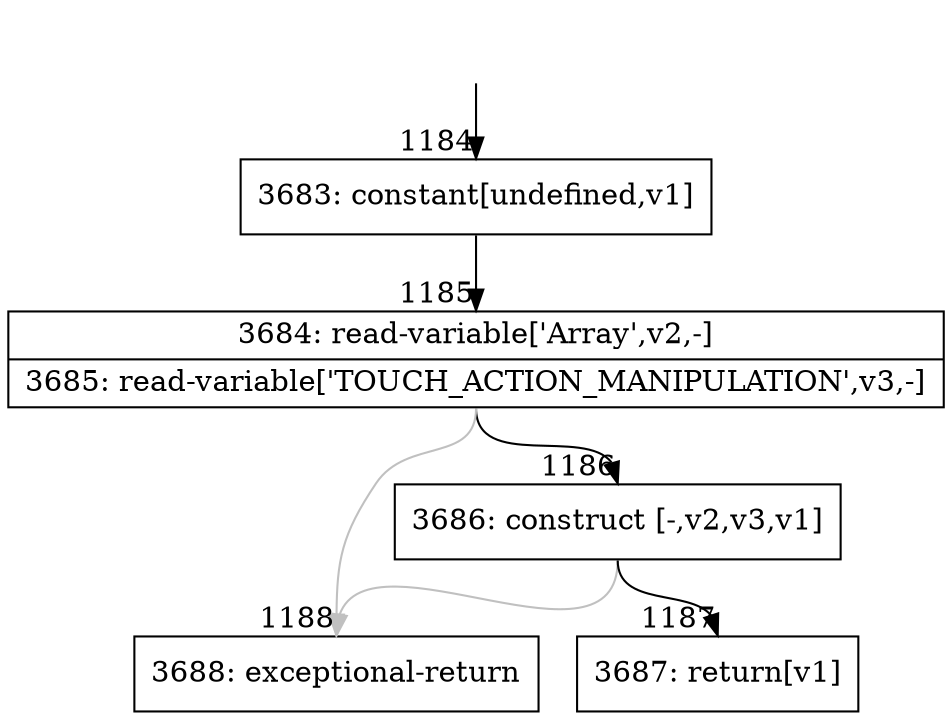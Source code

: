 digraph {
rankdir="TD"
BB_entry111[shape=none,label=""];
BB_entry111 -> BB1184 [tailport=s, headport=n, headlabel="    1184"]
BB1184 [shape=record label="{3683: constant[undefined,v1]}" ] 
BB1184 -> BB1185 [tailport=s, headport=n, headlabel="      1185"]
BB1185 [shape=record label="{3684: read-variable['Array',v2,-]|3685: read-variable['TOUCH_ACTION_MANIPULATION',v3,-]}" ] 
BB1185 -> BB1186 [tailport=s, headport=n, headlabel="      1186"]
BB1185 -> BB1188 [tailport=s, headport=n, color=gray, headlabel="      1188"]
BB1186 [shape=record label="{3686: construct [-,v2,v3,v1]}" ] 
BB1186 -> BB1187 [tailport=s, headport=n, headlabel="      1187"]
BB1186 -> BB1188 [tailport=s, headport=n, color=gray]
BB1187 [shape=record label="{3687: return[v1]}" ] 
BB1188 [shape=record label="{3688: exceptional-return}" ] 
//#$~ 1916
}

